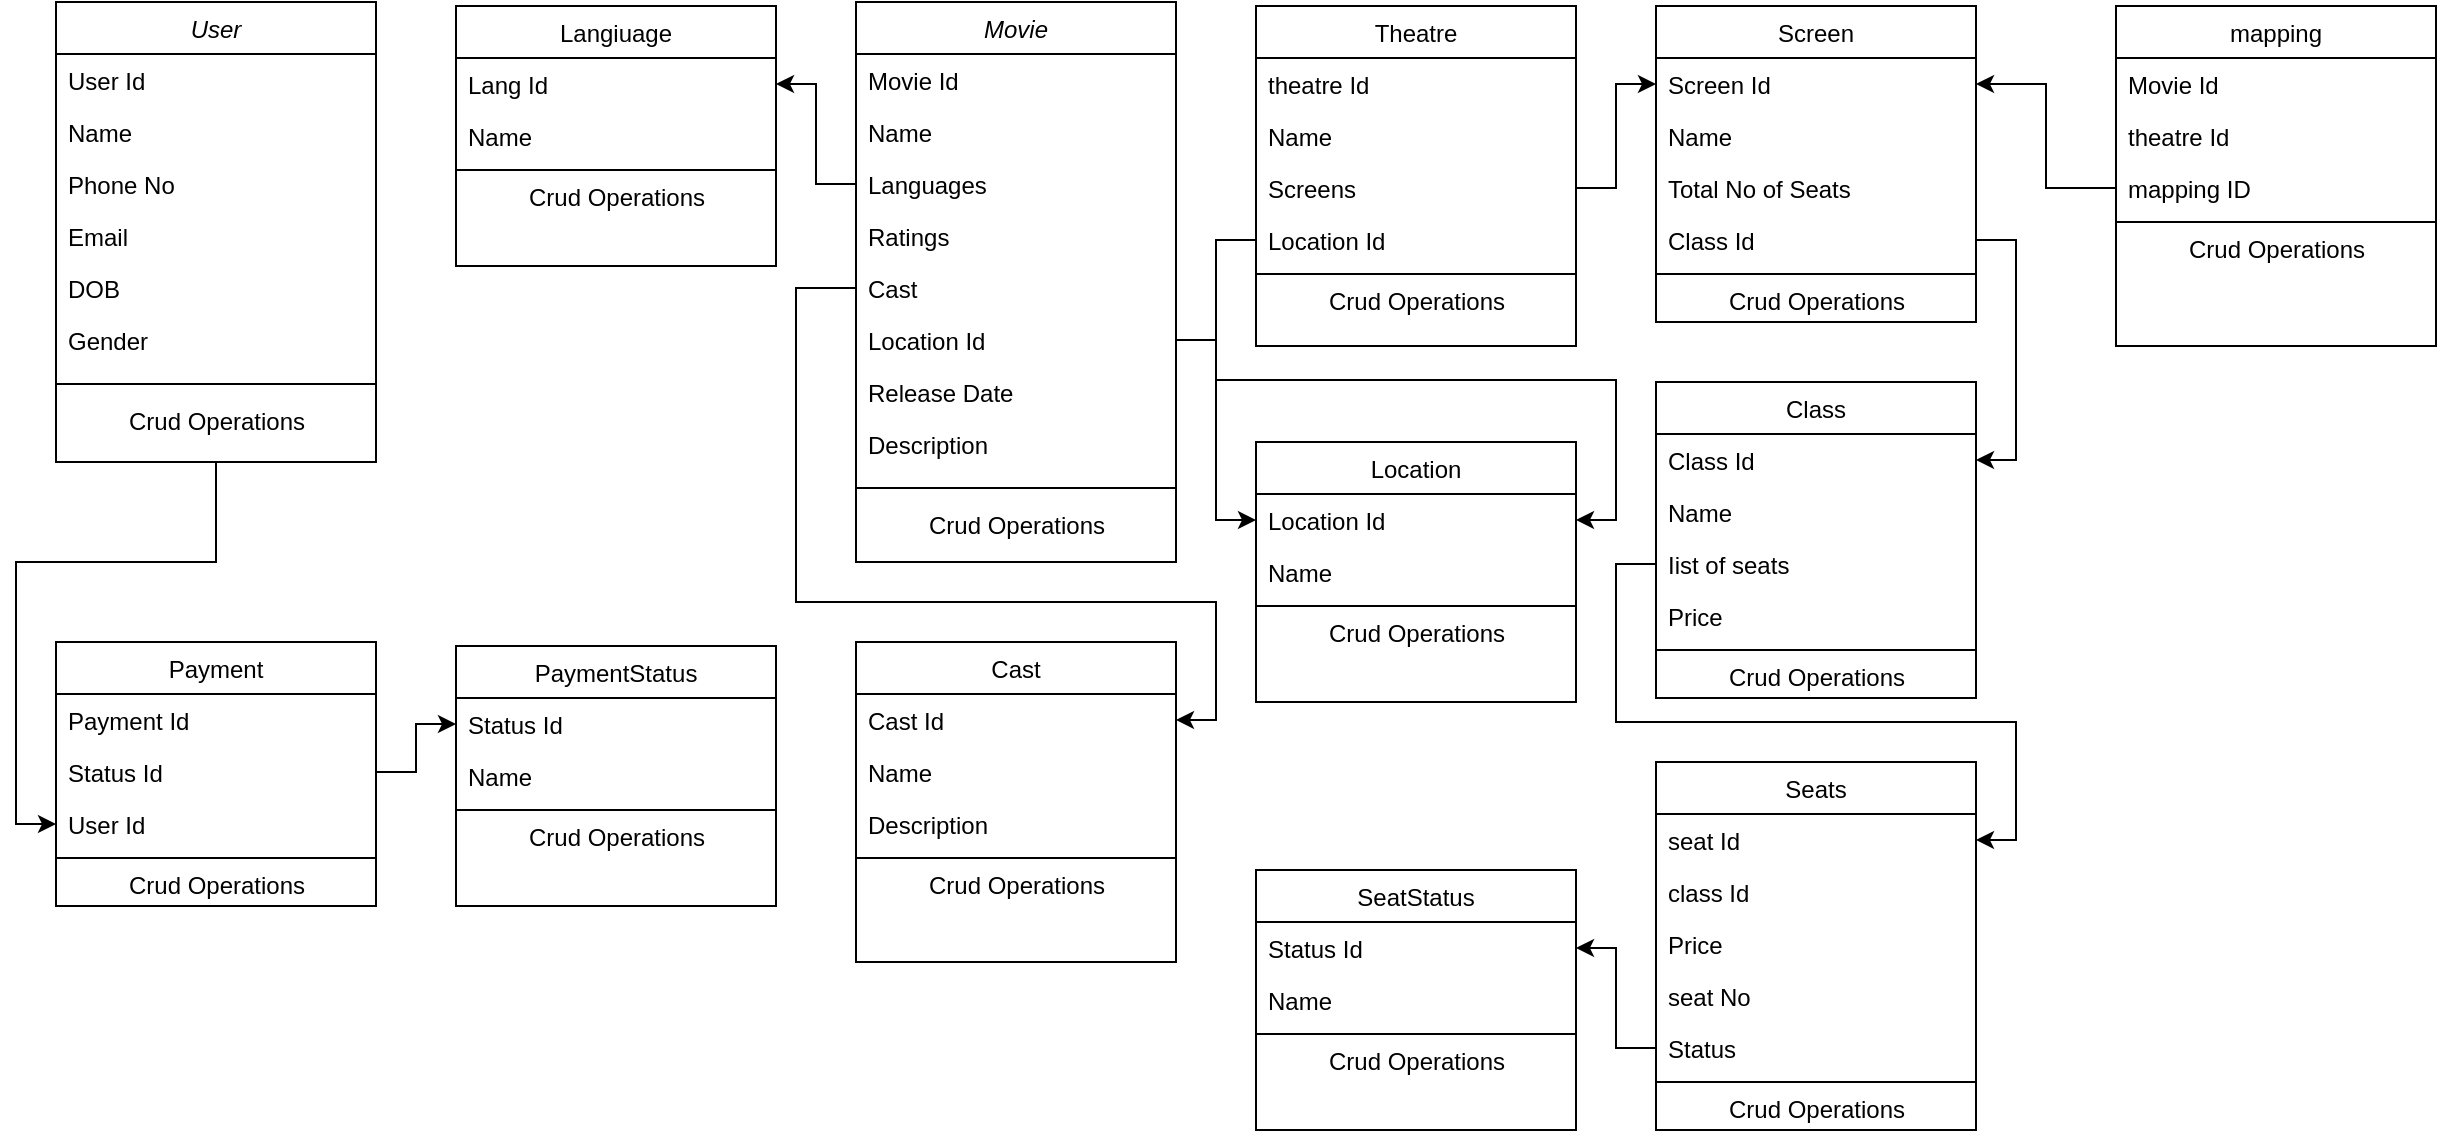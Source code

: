 <mxfile version="17.2.5" type="github">
  <diagram id="C5RBs43oDa-KdzZeNtuy" name="Page-1">
    <mxGraphModel dx="1038" dy="1794" grid="1" gridSize="10" guides="1" tooltips="1" connect="1" arrows="1" fold="1" page="1" pageScale="1" pageWidth="827" pageHeight="1169" math="0" shadow="0">
      <root>
        <mxCell id="WIyWlLk6GJQsqaUBKTNV-0" />
        <mxCell id="WIyWlLk6GJQsqaUBKTNV-1" parent="WIyWlLk6GJQsqaUBKTNV-0" />
        <mxCell id="qIkcvEdRIdbKsF4NNQw2-81" style="edgeStyle=orthogonalEdgeStyle;rounded=0;orthogonalLoop=1;jettySize=auto;html=1;entryX=0;entryY=0.5;entryDx=0;entryDy=0;" edge="1" parent="WIyWlLk6GJQsqaUBKTNV-1" source="zkfFHV4jXpPFQw0GAbJ--0" target="qIkcvEdRIdbKsF4NNQw2-80">
          <mxGeometry relative="1" as="geometry">
            <Array as="points">
              <mxPoint x="120" y="-40" />
              <mxPoint x="20" y="-40" />
              <mxPoint x="20" y="91" />
            </Array>
          </mxGeometry>
        </mxCell>
        <mxCell id="zkfFHV4jXpPFQw0GAbJ--0" value="User" style="swimlane;fontStyle=2;align=center;verticalAlign=top;childLayout=stackLayout;horizontal=1;startSize=26;horizontalStack=0;resizeParent=1;resizeLast=0;collapsible=1;marginBottom=0;rounded=0;shadow=0;strokeWidth=1;" parent="WIyWlLk6GJQsqaUBKTNV-1" vertex="1">
          <mxGeometry x="40" y="-320" width="160" height="230" as="geometry">
            <mxRectangle x="230" y="140" width="160" height="26" as="alternateBounds" />
          </mxGeometry>
        </mxCell>
        <mxCell id="zkfFHV4jXpPFQw0GAbJ--1" value="User Id" style="text;align=left;verticalAlign=top;spacingLeft=4;spacingRight=4;overflow=hidden;rotatable=0;points=[[0,0.5],[1,0.5]];portConstraint=eastwest;" parent="zkfFHV4jXpPFQw0GAbJ--0" vertex="1">
          <mxGeometry y="26" width="160" height="26" as="geometry" />
        </mxCell>
        <mxCell id="zkfFHV4jXpPFQw0GAbJ--2" value="Name" style="text;align=left;verticalAlign=top;spacingLeft=4;spacingRight=4;overflow=hidden;rotatable=0;points=[[0,0.5],[1,0.5]];portConstraint=eastwest;rounded=0;shadow=0;html=0;" parent="zkfFHV4jXpPFQw0GAbJ--0" vertex="1">
          <mxGeometry y="52" width="160" height="26" as="geometry" />
        </mxCell>
        <mxCell id="qIkcvEdRIdbKsF4NNQw2-3" value="Phone No" style="text;align=left;verticalAlign=top;spacingLeft=4;spacingRight=4;overflow=hidden;rotatable=0;points=[[0,0.5],[1,0.5]];portConstraint=eastwest;rounded=0;shadow=0;html=0;" vertex="1" parent="zkfFHV4jXpPFQw0GAbJ--0">
          <mxGeometry y="78" width="160" height="26" as="geometry" />
        </mxCell>
        <mxCell id="qIkcvEdRIdbKsF4NNQw2-4" value="Email" style="text;align=left;verticalAlign=top;spacingLeft=4;spacingRight=4;overflow=hidden;rotatable=0;points=[[0,0.5],[1,0.5]];portConstraint=eastwest;rounded=0;shadow=0;html=0;" vertex="1" parent="zkfFHV4jXpPFQw0GAbJ--0">
          <mxGeometry y="104" width="160" height="26" as="geometry" />
        </mxCell>
        <mxCell id="qIkcvEdRIdbKsF4NNQw2-6" value="DOB" style="text;align=left;verticalAlign=top;spacingLeft=4;spacingRight=4;overflow=hidden;rotatable=0;points=[[0,0.5],[1,0.5]];portConstraint=eastwest;rounded=0;shadow=0;html=0;" vertex="1" parent="zkfFHV4jXpPFQw0GAbJ--0">
          <mxGeometry y="130" width="160" height="26" as="geometry" />
        </mxCell>
        <mxCell id="qIkcvEdRIdbKsF4NNQw2-5" value="Gender" style="text;align=left;verticalAlign=top;spacingLeft=4;spacingRight=4;overflow=hidden;rotatable=0;points=[[0,0.5],[1,0.5]];portConstraint=eastwest;rounded=0;shadow=0;html=0;" vertex="1" parent="zkfFHV4jXpPFQw0GAbJ--0">
          <mxGeometry y="156" width="160" height="26" as="geometry" />
        </mxCell>
        <mxCell id="zkfFHV4jXpPFQw0GAbJ--4" value="" style="line;html=1;strokeWidth=1;align=left;verticalAlign=middle;spacingTop=-1;spacingLeft=3;spacingRight=3;rotatable=0;labelPosition=right;points=[];portConstraint=eastwest;" parent="zkfFHV4jXpPFQw0GAbJ--0" vertex="1">
          <mxGeometry y="182" width="160" height="18" as="geometry" />
        </mxCell>
        <mxCell id="qIkcvEdRIdbKsF4NNQw2-8" value="Crud Operations" style="text;html=1;align=center;verticalAlign=middle;resizable=0;points=[];autosize=1;strokeColor=none;fillColor=none;" vertex="1" parent="zkfFHV4jXpPFQw0GAbJ--0">
          <mxGeometry y="200" width="160" height="20" as="geometry" />
        </mxCell>
        <mxCell id="zkfFHV4jXpPFQw0GAbJ--17" value="Theatre" style="swimlane;fontStyle=0;align=center;verticalAlign=top;childLayout=stackLayout;horizontal=1;startSize=26;horizontalStack=0;resizeParent=1;resizeLast=0;collapsible=1;marginBottom=0;rounded=0;shadow=0;strokeWidth=1;" parent="WIyWlLk6GJQsqaUBKTNV-1" vertex="1">
          <mxGeometry x="640" y="-318" width="160" height="170" as="geometry">
            <mxRectangle x="550" y="140" width="160" height="26" as="alternateBounds" />
          </mxGeometry>
        </mxCell>
        <mxCell id="zkfFHV4jXpPFQw0GAbJ--19" value="theatre Id" style="text;align=left;verticalAlign=top;spacingLeft=4;spacingRight=4;overflow=hidden;rotatable=0;points=[[0,0.5],[1,0.5]];portConstraint=eastwest;rounded=0;shadow=0;html=0;" parent="zkfFHV4jXpPFQw0GAbJ--17" vertex="1">
          <mxGeometry y="26" width="160" height="26" as="geometry" />
        </mxCell>
        <mxCell id="zkfFHV4jXpPFQw0GAbJ--20" value="Name" style="text;align=left;verticalAlign=top;spacingLeft=4;spacingRight=4;overflow=hidden;rotatable=0;points=[[0,0.5],[1,0.5]];portConstraint=eastwest;rounded=0;shadow=0;html=0;" parent="zkfFHV4jXpPFQw0GAbJ--17" vertex="1">
          <mxGeometry y="52" width="160" height="26" as="geometry" />
        </mxCell>
        <mxCell id="zkfFHV4jXpPFQw0GAbJ--21" value="Screens" style="text;align=left;verticalAlign=top;spacingLeft=4;spacingRight=4;overflow=hidden;rotatable=0;points=[[0,0.5],[1,0.5]];portConstraint=eastwest;rounded=0;shadow=0;html=0;" parent="zkfFHV4jXpPFQw0GAbJ--17" vertex="1">
          <mxGeometry y="78" width="160" height="26" as="geometry" />
        </mxCell>
        <mxCell id="zkfFHV4jXpPFQw0GAbJ--22" value="Location Id" style="text;align=left;verticalAlign=top;spacingLeft=4;spacingRight=4;overflow=hidden;rotatable=0;points=[[0,0.5],[1,0.5]];portConstraint=eastwest;rounded=0;shadow=0;html=0;" parent="zkfFHV4jXpPFQw0GAbJ--17" vertex="1">
          <mxGeometry y="104" width="160" height="26" as="geometry" />
        </mxCell>
        <mxCell id="zkfFHV4jXpPFQw0GAbJ--23" value="" style="line;html=1;strokeWidth=1;align=left;verticalAlign=middle;spacingTop=-1;spacingLeft=3;spacingRight=3;rotatable=0;labelPosition=right;points=[];portConstraint=eastwest;" parent="zkfFHV4jXpPFQw0GAbJ--17" vertex="1">
          <mxGeometry y="130" width="160" height="8" as="geometry" />
        </mxCell>
        <mxCell id="qIkcvEdRIdbKsF4NNQw2-21" value="Crud Operations" style="text;html=1;align=center;verticalAlign=middle;resizable=0;points=[];autosize=1;strokeColor=none;fillColor=none;" vertex="1" parent="zkfFHV4jXpPFQw0GAbJ--17">
          <mxGeometry y="138" width="160" height="20" as="geometry" />
        </mxCell>
        <mxCell id="qIkcvEdRIdbKsF4NNQw2-10" value="Movie" style="swimlane;fontStyle=2;align=center;verticalAlign=top;childLayout=stackLayout;horizontal=1;startSize=26;horizontalStack=0;resizeParent=1;resizeLast=0;collapsible=1;marginBottom=0;rounded=0;shadow=0;strokeWidth=1;" vertex="1" parent="WIyWlLk6GJQsqaUBKTNV-1">
          <mxGeometry x="440" y="-320" width="160" height="280" as="geometry">
            <mxRectangle x="230" y="140" width="160" height="26" as="alternateBounds" />
          </mxGeometry>
        </mxCell>
        <mxCell id="qIkcvEdRIdbKsF4NNQw2-11" value="Movie Id" style="text;align=left;verticalAlign=top;spacingLeft=4;spacingRight=4;overflow=hidden;rotatable=0;points=[[0,0.5],[1,0.5]];portConstraint=eastwest;" vertex="1" parent="qIkcvEdRIdbKsF4NNQw2-10">
          <mxGeometry y="26" width="160" height="26" as="geometry" />
        </mxCell>
        <mxCell id="qIkcvEdRIdbKsF4NNQw2-12" value="Name" style="text;align=left;verticalAlign=top;spacingLeft=4;spacingRight=4;overflow=hidden;rotatable=0;points=[[0,0.5],[1,0.5]];portConstraint=eastwest;rounded=0;shadow=0;html=0;" vertex="1" parent="qIkcvEdRIdbKsF4NNQw2-10">
          <mxGeometry y="52" width="160" height="26" as="geometry" />
        </mxCell>
        <mxCell id="qIkcvEdRIdbKsF4NNQw2-13" value="Languages" style="text;align=left;verticalAlign=top;spacingLeft=4;spacingRight=4;overflow=hidden;rotatable=0;points=[[0,0.5],[1,0.5]];portConstraint=eastwest;rounded=0;shadow=0;html=0;" vertex="1" parent="qIkcvEdRIdbKsF4NNQw2-10">
          <mxGeometry y="78" width="160" height="26" as="geometry" />
        </mxCell>
        <mxCell id="qIkcvEdRIdbKsF4NNQw2-14" value="Ratings" style="text;align=left;verticalAlign=top;spacingLeft=4;spacingRight=4;overflow=hidden;rotatable=0;points=[[0,0.5],[1,0.5]];portConstraint=eastwest;rounded=0;shadow=0;html=0;" vertex="1" parent="qIkcvEdRIdbKsF4NNQw2-10">
          <mxGeometry y="104" width="160" height="26" as="geometry" />
        </mxCell>
        <mxCell id="qIkcvEdRIdbKsF4NNQw2-15" value="Cast" style="text;align=left;verticalAlign=top;spacingLeft=4;spacingRight=4;overflow=hidden;rotatable=0;points=[[0,0.5],[1,0.5]];portConstraint=eastwest;rounded=0;shadow=0;html=0;" vertex="1" parent="qIkcvEdRIdbKsF4NNQw2-10">
          <mxGeometry y="130" width="160" height="26" as="geometry" />
        </mxCell>
        <mxCell id="qIkcvEdRIdbKsF4NNQw2-120" value="Location Id" style="text;align=left;verticalAlign=top;spacingLeft=4;spacingRight=4;overflow=hidden;rotatable=0;points=[[0,0.5],[1,0.5]];portConstraint=eastwest;rounded=0;shadow=0;html=0;" vertex="1" parent="qIkcvEdRIdbKsF4NNQw2-10">
          <mxGeometry y="156" width="160" height="26" as="geometry" />
        </mxCell>
        <mxCell id="qIkcvEdRIdbKsF4NNQw2-16" value="Release Date" style="text;align=left;verticalAlign=top;spacingLeft=4;spacingRight=4;overflow=hidden;rotatable=0;points=[[0,0.5],[1,0.5]];portConstraint=eastwest;rounded=0;shadow=0;html=0;" vertex="1" parent="qIkcvEdRIdbKsF4NNQw2-10">
          <mxGeometry y="182" width="160" height="26" as="geometry" />
        </mxCell>
        <mxCell id="qIkcvEdRIdbKsF4NNQw2-20" value="Description" style="text;align=left;verticalAlign=top;spacingLeft=4;spacingRight=4;overflow=hidden;rotatable=0;points=[[0,0.5],[1,0.5]];portConstraint=eastwest;rounded=0;shadow=0;html=0;" vertex="1" parent="qIkcvEdRIdbKsF4NNQw2-10">
          <mxGeometry y="208" width="160" height="26" as="geometry" />
        </mxCell>
        <mxCell id="qIkcvEdRIdbKsF4NNQw2-17" value="" style="line;html=1;strokeWidth=1;align=left;verticalAlign=middle;spacingTop=-1;spacingLeft=3;spacingRight=3;rotatable=0;labelPosition=right;points=[];portConstraint=eastwest;" vertex="1" parent="qIkcvEdRIdbKsF4NNQw2-10">
          <mxGeometry y="234" width="160" height="18" as="geometry" />
        </mxCell>
        <mxCell id="qIkcvEdRIdbKsF4NNQw2-18" value="Crud Operations" style="text;html=1;align=center;verticalAlign=middle;resizable=0;points=[];autosize=1;strokeColor=none;fillColor=none;" vertex="1" parent="qIkcvEdRIdbKsF4NNQw2-10">
          <mxGeometry y="252" width="160" height="20" as="geometry" />
        </mxCell>
        <mxCell id="qIkcvEdRIdbKsF4NNQw2-22" value="Location" style="swimlane;fontStyle=0;align=center;verticalAlign=top;childLayout=stackLayout;horizontal=1;startSize=26;horizontalStack=0;resizeParent=1;resizeLast=0;collapsible=1;marginBottom=0;rounded=0;shadow=0;strokeWidth=1;" vertex="1" parent="WIyWlLk6GJQsqaUBKTNV-1">
          <mxGeometry x="640" y="-100" width="160" height="130" as="geometry">
            <mxRectangle x="550" y="140" width="160" height="26" as="alternateBounds" />
          </mxGeometry>
        </mxCell>
        <mxCell id="qIkcvEdRIdbKsF4NNQw2-23" value="Location Id" style="text;align=left;verticalAlign=top;spacingLeft=4;spacingRight=4;overflow=hidden;rotatable=0;points=[[0,0.5],[1,0.5]];portConstraint=eastwest;rounded=0;shadow=0;html=0;" vertex="1" parent="qIkcvEdRIdbKsF4NNQw2-22">
          <mxGeometry y="26" width="160" height="26" as="geometry" />
        </mxCell>
        <mxCell id="qIkcvEdRIdbKsF4NNQw2-24" value="Name" style="text;align=left;verticalAlign=top;spacingLeft=4;spacingRight=4;overflow=hidden;rotatable=0;points=[[0,0.5],[1,0.5]];portConstraint=eastwest;rounded=0;shadow=0;html=0;" vertex="1" parent="qIkcvEdRIdbKsF4NNQw2-22">
          <mxGeometry y="52" width="160" height="26" as="geometry" />
        </mxCell>
        <mxCell id="qIkcvEdRIdbKsF4NNQw2-27" value="" style="line;html=1;strokeWidth=1;align=left;verticalAlign=middle;spacingTop=-1;spacingLeft=3;spacingRight=3;rotatable=0;labelPosition=right;points=[];portConstraint=eastwest;" vertex="1" parent="qIkcvEdRIdbKsF4NNQw2-22">
          <mxGeometry y="78" width="160" height="8" as="geometry" />
        </mxCell>
        <mxCell id="qIkcvEdRIdbKsF4NNQw2-28" value="Crud Operations" style="text;html=1;align=center;verticalAlign=middle;resizable=0;points=[];autosize=1;strokeColor=none;fillColor=none;" vertex="1" parent="qIkcvEdRIdbKsF4NNQw2-22">
          <mxGeometry y="86" width="160" height="20" as="geometry" />
        </mxCell>
        <mxCell id="qIkcvEdRIdbKsF4NNQw2-36" value="Seats" style="swimlane;fontStyle=0;align=center;verticalAlign=top;childLayout=stackLayout;horizontal=1;startSize=26;horizontalStack=0;resizeParent=1;resizeLast=0;collapsible=1;marginBottom=0;rounded=0;shadow=0;strokeWidth=1;" vertex="1" parent="WIyWlLk6GJQsqaUBKTNV-1">
          <mxGeometry x="840" y="60" width="160" height="184" as="geometry">
            <mxRectangle x="550" y="140" width="160" height="26" as="alternateBounds" />
          </mxGeometry>
        </mxCell>
        <mxCell id="qIkcvEdRIdbKsF4NNQw2-37" value="seat Id" style="text;align=left;verticalAlign=top;spacingLeft=4;spacingRight=4;overflow=hidden;rotatable=0;points=[[0,0.5],[1,0.5]];portConstraint=eastwest;rounded=0;shadow=0;html=0;" vertex="1" parent="qIkcvEdRIdbKsF4NNQw2-36">
          <mxGeometry y="26" width="160" height="26" as="geometry" />
        </mxCell>
        <mxCell id="qIkcvEdRIdbKsF4NNQw2-38" value="class Id" style="text;align=left;verticalAlign=top;spacingLeft=4;spacingRight=4;overflow=hidden;rotatable=0;points=[[0,0.5],[1,0.5]];portConstraint=eastwest;rounded=0;shadow=0;html=0;" vertex="1" parent="qIkcvEdRIdbKsF4NNQw2-36">
          <mxGeometry y="52" width="160" height="26" as="geometry" />
        </mxCell>
        <mxCell id="qIkcvEdRIdbKsF4NNQw2-39" value="Price" style="text;align=left;verticalAlign=top;spacingLeft=4;spacingRight=4;overflow=hidden;rotatable=0;points=[[0,0.5],[1,0.5]];portConstraint=eastwest;rounded=0;shadow=0;html=0;" vertex="1" parent="qIkcvEdRIdbKsF4NNQw2-36">
          <mxGeometry y="78" width="160" height="26" as="geometry" />
        </mxCell>
        <mxCell id="qIkcvEdRIdbKsF4NNQw2-40" value="seat No" style="text;align=left;verticalAlign=top;spacingLeft=4;spacingRight=4;overflow=hidden;rotatable=0;points=[[0,0.5],[1,0.5]];portConstraint=eastwest;rounded=0;shadow=0;html=0;" vertex="1" parent="qIkcvEdRIdbKsF4NNQw2-36">
          <mxGeometry y="104" width="160" height="26" as="geometry" />
        </mxCell>
        <mxCell id="qIkcvEdRIdbKsF4NNQw2-43" value="Status" style="text;align=left;verticalAlign=top;spacingLeft=4;spacingRight=4;overflow=hidden;rotatable=0;points=[[0,0.5],[1,0.5]];portConstraint=eastwest;rounded=0;shadow=0;html=0;" vertex="1" parent="qIkcvEdRIdbKsF4NNQw2-36">
          <mxGeometry y="130" width="160" height="26" as="geometry" />
        </mxCell>
        <mxCell id="qIkcvEdRIdbKsF4NNQw2-41" value="" style="line;html=1;strokeWidth=1;align=left;verticalAlign=middle;spacingTop=-1;spacingLeft=3;spacingRight=3;rotatable=0;labelPosition=right;points=[];portConstraint=eastwest;" vertex="1" parent="qIkcvEdRIdbKsF4NNQw2-36">
          <mxGeometry y="156" width="160" height="8" as="geometry" />
        </mxCell>
        <mxCell id="qIkcvEdRIdbKsF4NNQw2-42" value="Crud Operations" style="text;html=1;align=center;verticalAlign=middle;resizable=0;points=[];autosize=1;strokeColor=none;fillColor=none;" vertex="1" parent="qIkcvEdRIdbKsF4NNQw2-36">
          <mxGeometry y="164" width="160" height="20" as="geometry" />
        </mxCell>
        <mxCell id="qIkcvEdRIdbKsF4NNQw2-44" value="Langiuage" style="swimlane;fontStyle=0;align=center;verticalAlign=top;childLayout=stackLayout;horizontal=1;startSize=26;horizontalStack=0;resizeParent=1;resizeLast=0;collapsible=1;marginBottom=0;rounded=0;shadow=0;strokeWidth=1;" vertex="1" parent="WIyWlLk6GJQsqaUBKTNV-1">
          <mxGeometry x="240" y="-318" width="160" height="130" as="geometry">
            <mxRectangle x="550" y="140" width="160" height="26" as="alternateBounds" />
          </mxGeometry>
        </mxCell>
        <mxCell id="qIkcvEdRIdbKsF4NNQw2-45" value="Lang Id" style="text;align=left;verticalAlign=top;spacingLeft=4;spacingRight=4;overflow=hidden;rotatable=0;points=[[0,0.5],[1,0.5]];portConstraint=eastwest;rounded=0;shadow=0;html=0;" vertex="1" parent="qIkcvEdRIdbKsF4NNQw2-44">
          <mxGeometry y="26" width="160" height="26" as="geometry" />
        </mxCell>
        <mxCell id="qIkcvEdRIdbKsF4NNQw2-46" value="Name" style="text;align=left;verticalAlign=top;spacingLeft=4;spacingRight=4;overflow=hidden;rotatable=0;points=[[0,0.5],[1,0.5]];portConstraint=eastwest;rounded=0;shadow=0;html=0;" vertex="1" parent="qIkcvEdRIdbKsF4NNQw2-44">
          <mxGeometry y="52" width="160" height="26" as="geometry" />
        </mxCell>
        <mxCell id="qIkcvEdRIdbKsF4NNQw2-47" value="" style="line;html=1;strokeWidth=1;align=left;verticalAlign=middle;spacingTop=-1;spacingLeft=3;spacingRight=3;rotatable=0;labelPosition=right;points=[];portConstraint=eastwest;" vertex="1" parent="qIkcvEdRIdbKsF4NNQw2-44">
          <mxGeometry y="78" width="160" height="8" as="geometry" />
        </mxCell>
        <mxCell id="qIkcvEdRIdbKsF4NNQw2-48" value="Crud Operations" style="text;html=1;align=center;verticalAlign=middle;resizable=0;points=[];autosize=1;strokeColor=none;fillColor=none;" vertex="1" parent="qIkcvEdRIdbKsF4NNQw2-44">
          <mxGeometry y="86" width="160" height="20" as="geometry" />
        </mxCell>
        <mxCell id="qIkcvEdRIdbKsF4NNQw2-49" value="Cast" style="swimlane;fontStyle=0;align=center;verticalAlign=top;childLayout=stackLayout;horizontal=1;startSize=26;horizontalStack=0;resizeParent=1;resizeLast=0;collapsible=1;marginBottom=0;rounded=0;shadow=0;strokeWidth=1;" vertex="1" parent="WIyWlLk6GJQsqaUBKTNV-1">
          <mxGeometry x="440" width="160" height="160" as="geometry">
            <mxRectangle x="550" y="140" width="160" height="26" as="alternateBounds" />
          </mxGeometry>
        </mxCell>
        <mxCell id="qIkcvEdRIdbKsF4NNQw2-50" value="Cast Id" style="text;align=left;verticalAlign=top;spacingLeft=4;spacingRight=4;overflow=hidden;rotatable=0;points=[[0,0.5],[1,0.5]];portConstraint=eastwest;rounded=0;shadow=0;html=0;" vertex="1" parent="qIkcvEdRIdbKsF4NNQw2-49">
          <mxGeometry y="26" width="160" height="26" as="geometry" />
        </mxCell>
        <mxCell id="qIkcvEdRIdbKsF4NNQw2-51" value="Name" style="text;align=left;verticalAlign=top;spacingLeft=4;spacingRight=4;overflow=hidden;rotatable=0;points=[[0,0.5],[1,0.5]];portConstraint=eastwest;rounded=0;shadow=0;html=0;" vertex="1" parent="qIkcvEdRIdbKsF4NNQw2-49">
          <mxGeometry y="52" width="160" height="26" as="geometry" />
        </mxCell>
        <mxCell id="qIkcvEdRIdbKsF4NNQw2-52" value="Description" style="text;align=left;verticalAlign=top;spacingLeft=4;spacingRight=4;overflow=hidden;rotatable=0;points=[[0,0.5],[1,0.5]];portConstraint=eastwest;rounded=0;shadow=0;html=0;" vertex="1" parent="qIkcvEdRIdbKsF4NNQw2-49">
          <mxGeometry y="78" width="160" height="26" as="geometry" />
        </mxCell>
        <mxCell id="qIkcvEdRIdbKsF4NNQw2-54" value="" style="line;html=1;strokeWidth=1;align=left;verticalAlign=middle;spacingTop=-1;spacingLeft=3;spacingRight=3;rotatable=0;labelPosition=right;points=[];portConstraint=eastwest;" vertex="1" parent="qIkcvEdRIdbKsF4NNQw2-49">
          <mxGeometry y="104" width="160" height="8" as="geometry" />
        </mxCell>
        <mxCell id="qIkcvEdRIdbKsF4NNQw2-55" value="Crud Operations" style="text;html=1;align=center;verticalAlign=middle;resizable=0;points=[];autosize=1;strokeColor=none;fillColor=none;" vertex="1" parent="qIkcvEdRIdbKsF4NNQw2-49">
          <mxGeometry y="112" width="160" height="20" as="geometry" />
        </mxCell>
        <mxCell id="qIkcvEdRIdbKsF4NNQw2-29" value="Screen" style="swimlane;fontStyle=0;align=center;verticalAlign=top;childLayout=stackLayout;horizontal=1;startSize=26;horizontalStack=0;resizeParent=1;resizeLast=0;collapsible=1;marginBottom=0;rounded=0;shadow=0;strokeWidth=1;" vertex="1" parent="WIyWlLk6GJQsqaUBKTNV-1">
          <mxGeometry x="840" y="-318" width="160" height="158" as="geometry">
            <mxRectangle x="550" y="140" width="160" height="26" as="alternateBounds" />
          </mxGeometry>
        </mxCell>
        <mxCell id="qIkcvEdRIdbKsF4NNQw2-30" value="Screen Id" style="text;align=left;verticalAlign=top;spacingLeft=4;spacingRight=4;overflow=hidden;rotatable=0;points=[[0,0.5],[1,0.5]];portConstraint=eastwest;rounded=0;shadow=0;html=0;" vertex="1" parent="qIkcvEdRIdbKsF4NNQw2-29">
          <mxGeometry y="26" width="160" height="26" as="geometry" />
        </mxCell>
        <mxCell id="qIkcvEdRIdbKsF4NNQw2-31" value="Name" style="text;align=left;verticalAlign=top;spacingLeft=4;spacingRight=4;overflow=hidden;rotatable=0;points=[[0,0.5],[1,0.5]];portConstraint=eastwest;rounded=0;shadow=0;html=0;" vertex="1" parent="qIkcvEdRIdbKsF4NNQw2-29">
          <mxGeometry y="52" width="160" height="26" as="geometry" />
        </mxCell>
        <mxCell id="qIkcvEdRIdbKsF4NNQw2-34" value="Total No of Seats" style="text;align=left;verticalAlign=top;spacingLeft=4;spacingRight=4;overflow=hidden;rotatable=0;points=[[0,0.5],[1,0.5]];portConstraint=eastwest;rounded=0;shadow=0;html=0;" vertex="1" parent="qIkcvEdRIdbKsF4NNQw2-29">
          <mxGeometry y="78" width="160" height="26" as="geometry" />
        </mxCell>
        <mxCell id="qIkcvEdRIdbKsF4NNQw2-35" value="Class Id" style="text;align=left;verticalAlign=top;spacingLeft=4;spacingRight=4;overflow=hidden;rotatable=0;points=[[0,0.5],[1,0.5]];portConstraint=eastwest;rounded=0;shadow=0;html=0;" vertex="1" parent="qIkcvEdRIdbKsF4NNQw2-29">
          <mxGeometry y="104" width="160" height="26" as="geometry" />
        </mxCell>
        <mxCell id="qIkcvEdRIdbKsF4NNQw2-32" value="" style="line;html=1;strokeWidth=1;align=left;verticalAlign=middle;spacingTop=-1;spacingLeft=3;spacingRight=3;rotatable=0;labelPosition=right;points=[];portConstraint=eastwest;" vertex="1" parent="qIkcvEdRIdbKsF4NNQw2-29">
          <mxGeometry y="130" width="160" height="8" as="geometry" />
        </mxCell>
        <mxCell id="qIkcvEdRIdbKsF4NNQw2-33" value="Crud Operations" style="text;html=1;align=center;verticalAlign=middle;resizable=0;points=[];autosize=1;strokeColor=none;fillColor=none;" vertex="1" parent="qIkcvEdRIdbKsF4NNQw2-29">
          <mxGeometry y="138" width="160" height="20" as="geometry" />
        </mxCell>
        <mxCell id="qIkcvEdRIdbKsF4NNQw2-64" value="Class" style="swimlane;fontStyle=0;align=center;verticalAlign=top;childLayout=stackLayout;horizontal=1;startSize=26;horizontalStack=0;resizeParent=1;resizeLast=0;collapsible=1;marginBottom=0;rounded=0;shadow=0;strokeWidth=1;" vertex="1" parent="WIyWlLk6GJQsqaUBKTNV-1">
          <mxGeometry x="840" y="-130" width="160" height="158" as="geometry">
            <mxRectangle x="550" y="140" width="160" height="26" as="alternateBounds" />
          </mxGeometry>
        </mxCell>
        <mxCell id="qIkcvEdRIdbKsF4NNQw2-65" value="Class Id" style="text;align=left;verticalAlign=top;spacingLeft=4;spacingRight=4;overflow=hidden;rotatable=0;points=[[0,0.5],[1,0.5]];portConstraint=eastwest;rounded=0;shadow=0;html=0;" vertex="1" parent="qIkcvEdRIdbKsF4NNQw2-64">
          <mxGeometry y="26" width="160" height="26" as="geometry" />
        </mxCell>
        <mxCell id="qIkcvEdRIdbKsF4NNQw2-66" value="Name" style="text;align=left;verticalAlign=top;spacingLeft=4;spacingRight=4;overflow=hidden;rotatable=0;points=[[0,0.5],[1,0.5]];portConstraint=eastwest;rounded=0;shadow=0;html=0;" vertex="1" parent="qIkcvEdRIdbKsF4NNQw2-64">
          <mxGeometry y="52" width="160" height="26" as="geometry" />
        </mxCell>
        <mxCell id="qIkcvEdRIdbKsF4NNQw2-67" value="Iist of seats" style="text;align=left;verticalAlign=top;spacingLeft=4;spacingRight=4;overflow=hidden;rotatable=0;points=[[0,0.5],[1,0.5]];portConstraint=eastwest;rounded=0;shadow=0;html=0;" vertex="1" parent="qIkcvEdRIdbKsF4NNQw2-64">
          <mxGeometry y="78" width="160" height="26" as="geometry" />
        </mxCell>
        <mxCell id="qIkcvEdRIdbKsF4NNQw2-68" value="Price" style="text;align=left;verticalAlign=top;spacingLeft=4;spacingRight=4;overflow=hidden;rotatable=0;points=[[0,0.5],[1,0.5]];portConstraint=eastwest;rounded=0;shadow=0;html=0;" vertex="1" parent="qIkcvEdRIdbKsF4NNQw2-64">
          <mxGeometry y="104" width="160" height="26" as="geometry" />
        </mxCell>
        <mxCell id="qIkcvEdRIdbKsF4NNQw2-69" value="" style="line;html=1;strokeWidth=1;align=left;verticalAlign=middle;spacingTop=-1;spacingLeft=3;spacingRight=3;rotatable=0;labelPosition=right;points=[];portConstraint=eastwest;" vertex="1" parent="qIkcvEdRIdbKsF4NNQw2-64">
          <mxGeometry y="130" width="160" height="8" as="geometry" />
        </mxCell>
        <mxCell id="qIkcvEdRIdbKsF4NNQw2-70" value="Crud Operations" style="text;html=1;align=center;verticalAlign=middle;resizable=0;points=[];autosize=1;strokeColor=none;fillColor=none;" vertex="1" parent="qIkcvEdRIdbKsF4NNQw2-64">
          <mxGeometry y="138" width="160" height="20" as="geometry" />
        </mxCell>
        <mxCell id="qIkcvEdRIdbKsF4NNQw2-71" value="Payment" style="swimlane;fontStyle=0;align=center;verticalAlign=top;childLayout=stackLayout;horizontal=1;startSize=26;horizontalStack=0;resizeParent=1;resizeLast=0;collapsible=1;marginBottom=0;rounded=0;shadow=0;strokeWidth=1;" vertex="1" parent="WIyWlLk6GJQsqaUBKTNV-1">
          <mxGeometry x="40" width="160" height="132" as="geometry">
            <mxRectangle x="550" y="140" width="160" height="26" as="alternateBounds" />
          </mxGeometry>
        </mxCell>
        <mxCell id="qIkcvEdRIdbKsF4NNQw2-72" value="Payment Id" style="text;align=left;verticalAlign=top;spacingLeft=4;spacingRight=4;overflow=hidden;rotatable=0;points=[[0,0.5],[1,0.5]];portConstraint=eastwest;rounded=0;shadow=0;html=0;" vertex="1" parent="qIkcvEdRIdbKsF4NNQw2-71">
          <mxGeometry y="26" width="160" height="26" as="geometry" />
        </mxCell>
        <mxCell id="qIkcvEdRIdbKsF4NNQw2-76" value="Status Id" style="text;align=left;verticalAlign=top;spacingLeft=4;spacingRight=4;overflow=hidden;rotatable=0;points=[[0,0.5],[1,0.5]];portConstraint=eastwest;rounded=0;shadow=0;html=0;" vertex="1" parent="qIkcvEdRIdbKsF4NNQw2-71">
          <mxGeometry y="52" width="160" height="26" as="geometry" />
        </mxCell>
        <mxCell id="qIkcvEdRIdbKsF4NNQw2-80" value="User Id" style="text;align=left;verticalAlign=top;spacingLeft=4;spacingRight=4;overflow=hidden;rotatable=0;points=[[0,0.5],[1,0.5]];portConstraint=eastwest;rounded=0;shadow=0;html=0;" vertex="1" parent="qIkcvEdRIdbKsF4NNQw2-71">
          <mxGeometry y="78" width="160" height="26" as="geometry" />
        </mxCell>
        <mxCell id="qIkcvEdRIdbKsF4NNQw2-74" value="" style="line;html=1;strokeWidth=1;align=left;verticalAlign=middle;spacingTop=-1;spacingLeft=3;spacingRight=3;rotatable=0;labelPosition=right;points=[];portConstraint=eastwest;" vertex="1" parent="qIkcvEdRIdbKsF4NNQw2-71">
          <mxGeometry y="104" width="160" height="8" as="geometry" />
        </mxCell>
        <mxCell id="qIkcvEdRIdbKsF4NNQw2-75" value="Crud Operations" style="text;html=1;align=center;verticalAlign=middle;resizable=0;points=[];autosize=1;strokeColor=none;fillColor=none;" vertex="1" parent="qIkcvEdRIdbKsF4NNQw2-71">
          <mxGeometry y="112" width="160" height="20" as="geometry" />
        </mxCell>
        <mxCell id="qIkcvEdRIdbKsF4NNQw2-84" value="PaymentStatus" style="swimlane;fontStyle=0;align=center;verticalAlign=top;childLayout=stackLayout;horizontal=1;startSize=26;horizontalStack=0;resizeParent=1;resizeLast=0;collapsible=1;marginBottom=0;rounded=0;shadow=0;strokeWidth=1;" vertex="1" parent="WIyWlLk6GJQsqaUBKTNV-1">
          <mxGeometry x="240" y="2" width="160" height="130" as="geometry">
            <mxRectangle x="550" y="140" width="160" height="26" as="alternateBounds" />
          </mxGeometry>
        </mxCell>
        <mxCell id="qIkcvEdRIdbKsF4NNQw2-85" value="Status Id" style="text;align=left;verticalAlign=top;spacingLeft=4;spacingRight=4;overflow=hidden;rotatable=0;points=[[0,0.5],[1,0.5]];portConstraint=eastwest;rounded=0;shadow=0;html=0;" vertex="1" parent="qIkcvEdRIdbKsF4NNQw2-84">
          <mxGeometry y="26" width="160" height="26" as="geometry" />
        </mxCell>
        <mxCell id="qIkcvEdRIdbKsF4NNQw2-86" value="Name" style="text;align=left;verticalAlign=top;spacingLeft=4;spacingRight=4;overflow=hidden;rotatable=0;points=[[0,0.5],[1,0.5]];portConstraint=eastwest;rounded=0;shadow=0;html=0;" vertex="1" parent="qIkcvEdRIdbKsF4NNQw2-84">
          <mxGeometry y="52" width="160" height="26" as="geometry" />
        </mxCell>
        <mxCell id="qIkcvEdRIdbKsF4NNQw2-87" value="" style="line;html=1;strokeWidth=1;align=left;verticalAlign=middle;spacingTop=-1;spacingLeft=3;spacingRight=3;rotatable=0;labelPosition=right;points=[];portConstraint=eastwest;" vertex="1" parent="qIkcvEdRIdbKsF4NNQw2-84">
          <mxGeometry y="78" width="160" height="8" as="geometry" />
        </mxCell>
        <mxCell id="qIkcvEdRIdbKsF4NNQw2-88" value="Crud Operations" style="text;html=1;align=center;verticalAlign=middle;resizable=0;points=[];autosize=1;strokeColor=none;fillColor=none;" vertex="1" parent="qIkcvEdRIdbKsF4NNQw2-84">
          <mxGeometry y="86" width="160" height="20" as="geometry" />
        </mxCell>
        <mxCell id="qIkcvEdRIdbKsF4NNQw2-90" value="SeatStatus" style="swimlane;fontStyle=0;align=center;verticalAlign=top;childLayout=stackLayout;horizontal=1;startSize=26;horizontalStack=0;resizeParent=1;resizeLast=0;collapsible=1;marginBottom=0;rounded=0;shadow=0;strokeWidth=1;" vertex="1" parent="WIyWlLk6GJQsqaUBKTNV-1">
          <mxGeometry x="640" y="114" width="160" height="130" as="geometry">
            <mxRectangle x="550" y="140" width="160" height="26" as="alternateBounds" />
          </mxGeometry>
        </mxCell>
        <mxCell id="qIkcvEdRIdbKsF4NNQw2-91" value="Status Id" style="text;align=left;verticalAlign=top;spacingLeft=4;spacingRight=4;overflow=hidden;rotatable=0;points=[[0,0.5],[1,0.5]];portConstraint=eastwest;rounded=0;shadow=0;html=0;" vertex="1" parent="qIkcvEdRIdbKsF4NNQw2-90">
          <mxGeometry y="26" width="160" height="26" as="geometry" />
        </mxCell>
        <mxCell id="qIkcvEdRIdbKsF4NNQw2-92" value="Name" style="text;align=left;verticalAlign=top;spacingLeft=4;spacingRight=4;overflow=hidden;rotatable=0;points=[[0,0.5],[1,0.5]];portConstraint=eastwest;rounded=0;shadow=0;html=0;" vertex="1" parent="qIkcvEdRIdbKsF4NNQw2-90">
          <mxGeometry y="52" width="160" height="26" as="geometry" />
        </mxCell>
        <mxCell id="qIkcvEdRIdbKsF4NNQw2-93" value="" style="line;html=1;strokeWidth=1;align=left;verticalAlign=middle;spacingTop=-1;spacingLeft=3;spacingRight=3;rotatable=0;labelPosition=right;points=[];portConstraint=eastwest;" vertex="1" parent="qIkcvEdRIdbKsF4NNQw2-90">
          <mxGeometry y="78" width="160" height="8" as="geometry" />
        </mxCell>
        <mxCell id="qIkcvEdRIdbKsF4NNQw2-94" value="Crud Operations" style="text;html=1;align=center;verticalAlign=middle;resizable=0;points=[];autosize=1;strokeColor=none;fillColor=none;" vertex="1" parent="qIkcvEdRIdbKsF4NNQw2-90">
          <mxGeometry y="86" width="160" height="20" as="geometry" />
        </mxCell>
        <mxCell id="qIkcvEdRIdbKsF4NNQw2-95" style="edgeStyle=orthogonalEdgeStyle;rounded=0;orthogonalLoop=1;jettySize=auto;html=1;" edge="1" parent="WIyWlLk6GJQsqaUBKTNV-1" source="zkfFHV4jXpPFQw0GAbJ--21" target="qIkcvEdRIdbKsF4NNQw2-30">
          <mxGeometry relative="1" as="geometry" />
        </mxCell>
        <mxCell id="qIkcvEdRIdbKsF4NNQw2-97" style="edgeStyle=orthogonalEdgeStyle;rounded=0;orthogonalLoop=1;jettySize=auto;html=1;" edge="1" parent="WIyWlLk6GJQsqaUBKTNV-1" source="qIkcvEdRIdbKsF4NNQw2-15" target="qIkcvEdRIdbKsF4NNQw2-50">
          <mxGeometry relative="1" as="geometry">
            <Array as="points">
              <mxPoint x="410" y="-177" />
              <mxPoint x="410" y="-20" />
              <mxPoint x="620" y="-20" />
              <mxPoint x="620" y="39" />
            </Array>
          </mxGeometry>
        </mxCell>
        <mxCell id="qIkcvEdRIdbKsF4NNQw2-99" style="edgeStyle=orthogonalEdgeStyle;rounded=0;orthogonalLoop=1;jettySize=auto;html=1;exitX=1;exitY=0.5;exitDx=0;exitDy=0;" edge="1" parent="WIyWlLk6GJQsqaUBKTNV-1" source="qIkcvEdRIdbKsF4NNQw2-35" target="qIkcvEdRIdbKsF4NNQw2-65">
          <mxGeometry relative="1" as="geometry" />
        </mxCell>
        <mxCell id="qIkcvEdRIdbKsF4NNQw2-101" style="edgeStyle=orthogonalEdgeStyle;rounded=0;orthogonalLoop=1;jettySize=auto;html=1;entryX=0;entryY=0.5;entryDx=0;entryDy=0;" edge="1" parent="WIyWlLk6GJQsqaUBKTNV-1" source="qIkcvEdRIdbKsF4NNQw2-76" target="qIkcvEdRIdbKsF4NNQw2-85">
          <mxGeometry relative="1" as="geometry" />
        </mxCell>
        <mxCell id="qIkcvEdRIdbKsF4NNQw2-103" style="edgeStyle=orthogonalEdgeStyle;rounded=0;orthogonalLoop=1;jettySize=auto;html=1;" edge="1" parent="WIyWlLk6GJQsqaUBKTNV-1" source="qIkcvEdRIdbKsF4NNQw2-13" target="qIkcvEdRIdbKsF4NNQw2-45">
          <mxGeometry relative="1" as="geometry" />
        </mxCell>
        <mxCell id="qIkcvEdRIdbKsF4NNQw2-104" style="edgeStyle=orthogonalEdgeStyle;rounded=0;orthogonalLoop=1;jettySize=auto;html=1;" edge="1" parent="WIyWlLk6GJQsqaUBKTNV-1" source="qIkcvEdRIdbKsF4NNQw2-67" target="qIkcvEdRIdbKsF4NNQw2-37">
          <mxGeometry relative="1" as="geometry">
            <Array as="points">
              <mxPoint x="820" y="-39" />
              <mxPoint x="820" y="40" />
              <mxPoint x="1020" y="40" />
              <mxPoint x="1020" y="99" />
            </Array>
          </mxGeometry>
        </mxCell>
        <mxCell id="qIkcvEdRIdbKsF4NNQw2-105" style="edgeStyle=orthogonalEdgeStyle;rounded=0;orthogonalLoop=1;jettySize=auto;html=1;" edge="1" parent="WIyWlLk6GJQsqaUBKTNV-1" source="qIkcvEdRIdbKsF4NNQw2-43" target="qIkcvEdRIdbKsF4NNQw2-91">
          <mxGeometry relative="1" as="geometry" />
        </mxCell>
        <mxCell id="qIkcvEdRIdbKsF4NNQw2-122" style="edgeStyle=orthogonalEdgeStyle;rounded=0;orthogonalLoop=1;jettySize=auto;html=1;entryX=0;entryY=0.5;entryDx=0;entryDy=0;" edge="1" parent="WIyWlLk6GJQsqaUBKTNV-1" source="qIkcvEdRIdbKsF4NNQw2-120" target="qIkcvEdRIdbKsF4NNQw2-23">
          <mxGeometry relative="1" as="geometry" />
        </mxCell>
        <mxCell id="qIkcvEdRIdbKsF4NNQw2-124" style="edgeStyle=orthogonalEdgeStyle;rounded=0;orthogonalLoop=1;jettySize=auto;html=1;entryX=1;entryY=0.5;entryDx=0;entryDy=0;" edge="1" parent="WIyWlLk6GJQsqaUBKTNV-1" source="zkfFHV4jXpPFQw0GAbJ--22" target="qIkcvEdRIdbKsF4NNQw2-23">
          <mxGeometry relative="1" as="geometry" />
        </mxCell>
        <mxCell id="qIkcvEdRIdbKsF4NNQw2-125" value="mapping" style="swimlane;fontStyle=0;align=center;verticalAlign=top;childLayout=stackLayout;horizontal=1;startSize=26;horizontalStack=0;resizeParent=1;resizeLast=0;collapsible=1;marginBottom=0;rounded=0;shadow=0;strokeWidth=1;" vertex="1" parent="WIyWlLk6GJQsqaUBKTNV-1">
          <mxGeometry x="1070" y="-318" width="160" height="170" as="geometry">
            <mxRectangle x="550" y="140" width="160" height="26" as="alternateBounds" />
          </mxGeometry>
        </mxCell>
        <mxCell id="qIkcvEdRIdbKsF4NNQw2-132" value="Movie Id" style="text;align=left;verticalAlign=top;spacingLeft=4;spacingRight=4;overflow=hidden;rotatable=0;points=[[0,0.5],[1,0.5]];portConstraint=eastwest;" vertex="1" parent="qIkcvEdRIdbKsF4NNQw2-125">
          <mxGeometry y="26" width="160" height="26" as="geometry" />
        </mxCell>
        <mxCell id="qIkcvEdRIdbKsF4NNQw2-126" value="theatre Id" style="text;align=left;verticalAlign=top;spacingLeft=4;spacingRight=4;overflow=hidden;rotatable=0;points=[[0,0.5],[1,0.5]];portConstraint=eastwest;rounded=0;shadow=0;html=0;" vertex="1" parent="qIkcvEdRIdbKsF4NNQw2-125">
          <mxGeometry y="52" width="160" height="26" as="geometry" />
        </mxCell>
        <mxCell id="qIkcvEdRIdbKsF4NNQw2-129" value="mapping ID" style="text;align=left;verticalAlign=top;spacingLeft=4;spacingRight=4;overflow=hidden;rotatable=0;points=[[0,0.5],[1,0.5]];portConstraint=eastwest;rounded=0;shadow=0;html=0;" vertex="1" parent="qIkcvEdRIdbKsF4NNQw2-125">
          <mxGeometry y="78" width="160" height="26" as="geometry" />
        </mxCell>
        <mxCell id="qIkcvEdRIdbKsF4NNQw2-130" value="" style="line;html=1;strokeWidth=1;align=left;verticalAlign=middle;spacingTop=-1;spacingLeft=3;spacingRight=3;rotatable=0;labelPosition=right;points=[];portConstraint=eastwest;" vertex="1" parent="qIkcvEdRIdbKsF4NNQw2-125">
          <mxGeometry y="104" width="160" height="8" as="geometry" />
        </mxCell>
        <mxCell id="qIkcvEdRIdbKsF4NNQw2-131" value="Crud Operations" style="text;html=1;align=center;verticalAlign=middle;resizable=0;points=[];autosize=1;strokeColor=none;fillColor=none;" vertex="1" parent="qIkcvEdRIdbKsF4NNQw2-125">
          <mxGeometry y="112" width="160" height="20" as="geometry" />
        </mxCell>
        <mxCell id="qIkcvEdRIdbKsF4NNQw2-134" style="edgeStyle=orthogonalEdgeStyle;rounded=0;orthogonalLoop=1;jettySize=auto;html=1;entryX=1;entryY=0.5;entryDx=0;entryDy=0;" edge="1" parent="WIyWlLk6GJQsqaUBKTNV-1" source="qIkcvEdRIdbKsF4NNQw2-129" target="qIkcvEdRIdbKsF4NNQw2-30">
          <mxGeometry relative="1" as="geometry" />
        </mxCell>
      </root>
    </mxGraphModel>
  </diagram>
</mxfile>
